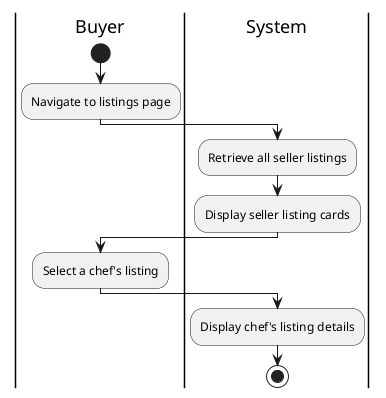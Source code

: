 @startuml
'https://plantuml.com/activity-diagram-beta

|Buyer|
start
:Navigate to listings page;

|System|
:Retrieve all seller listings;
:Display seller listing cards;

|Buyer|
:Select a chef's listing;

|System|
:Display chef's listing details;

stop

@enduml
